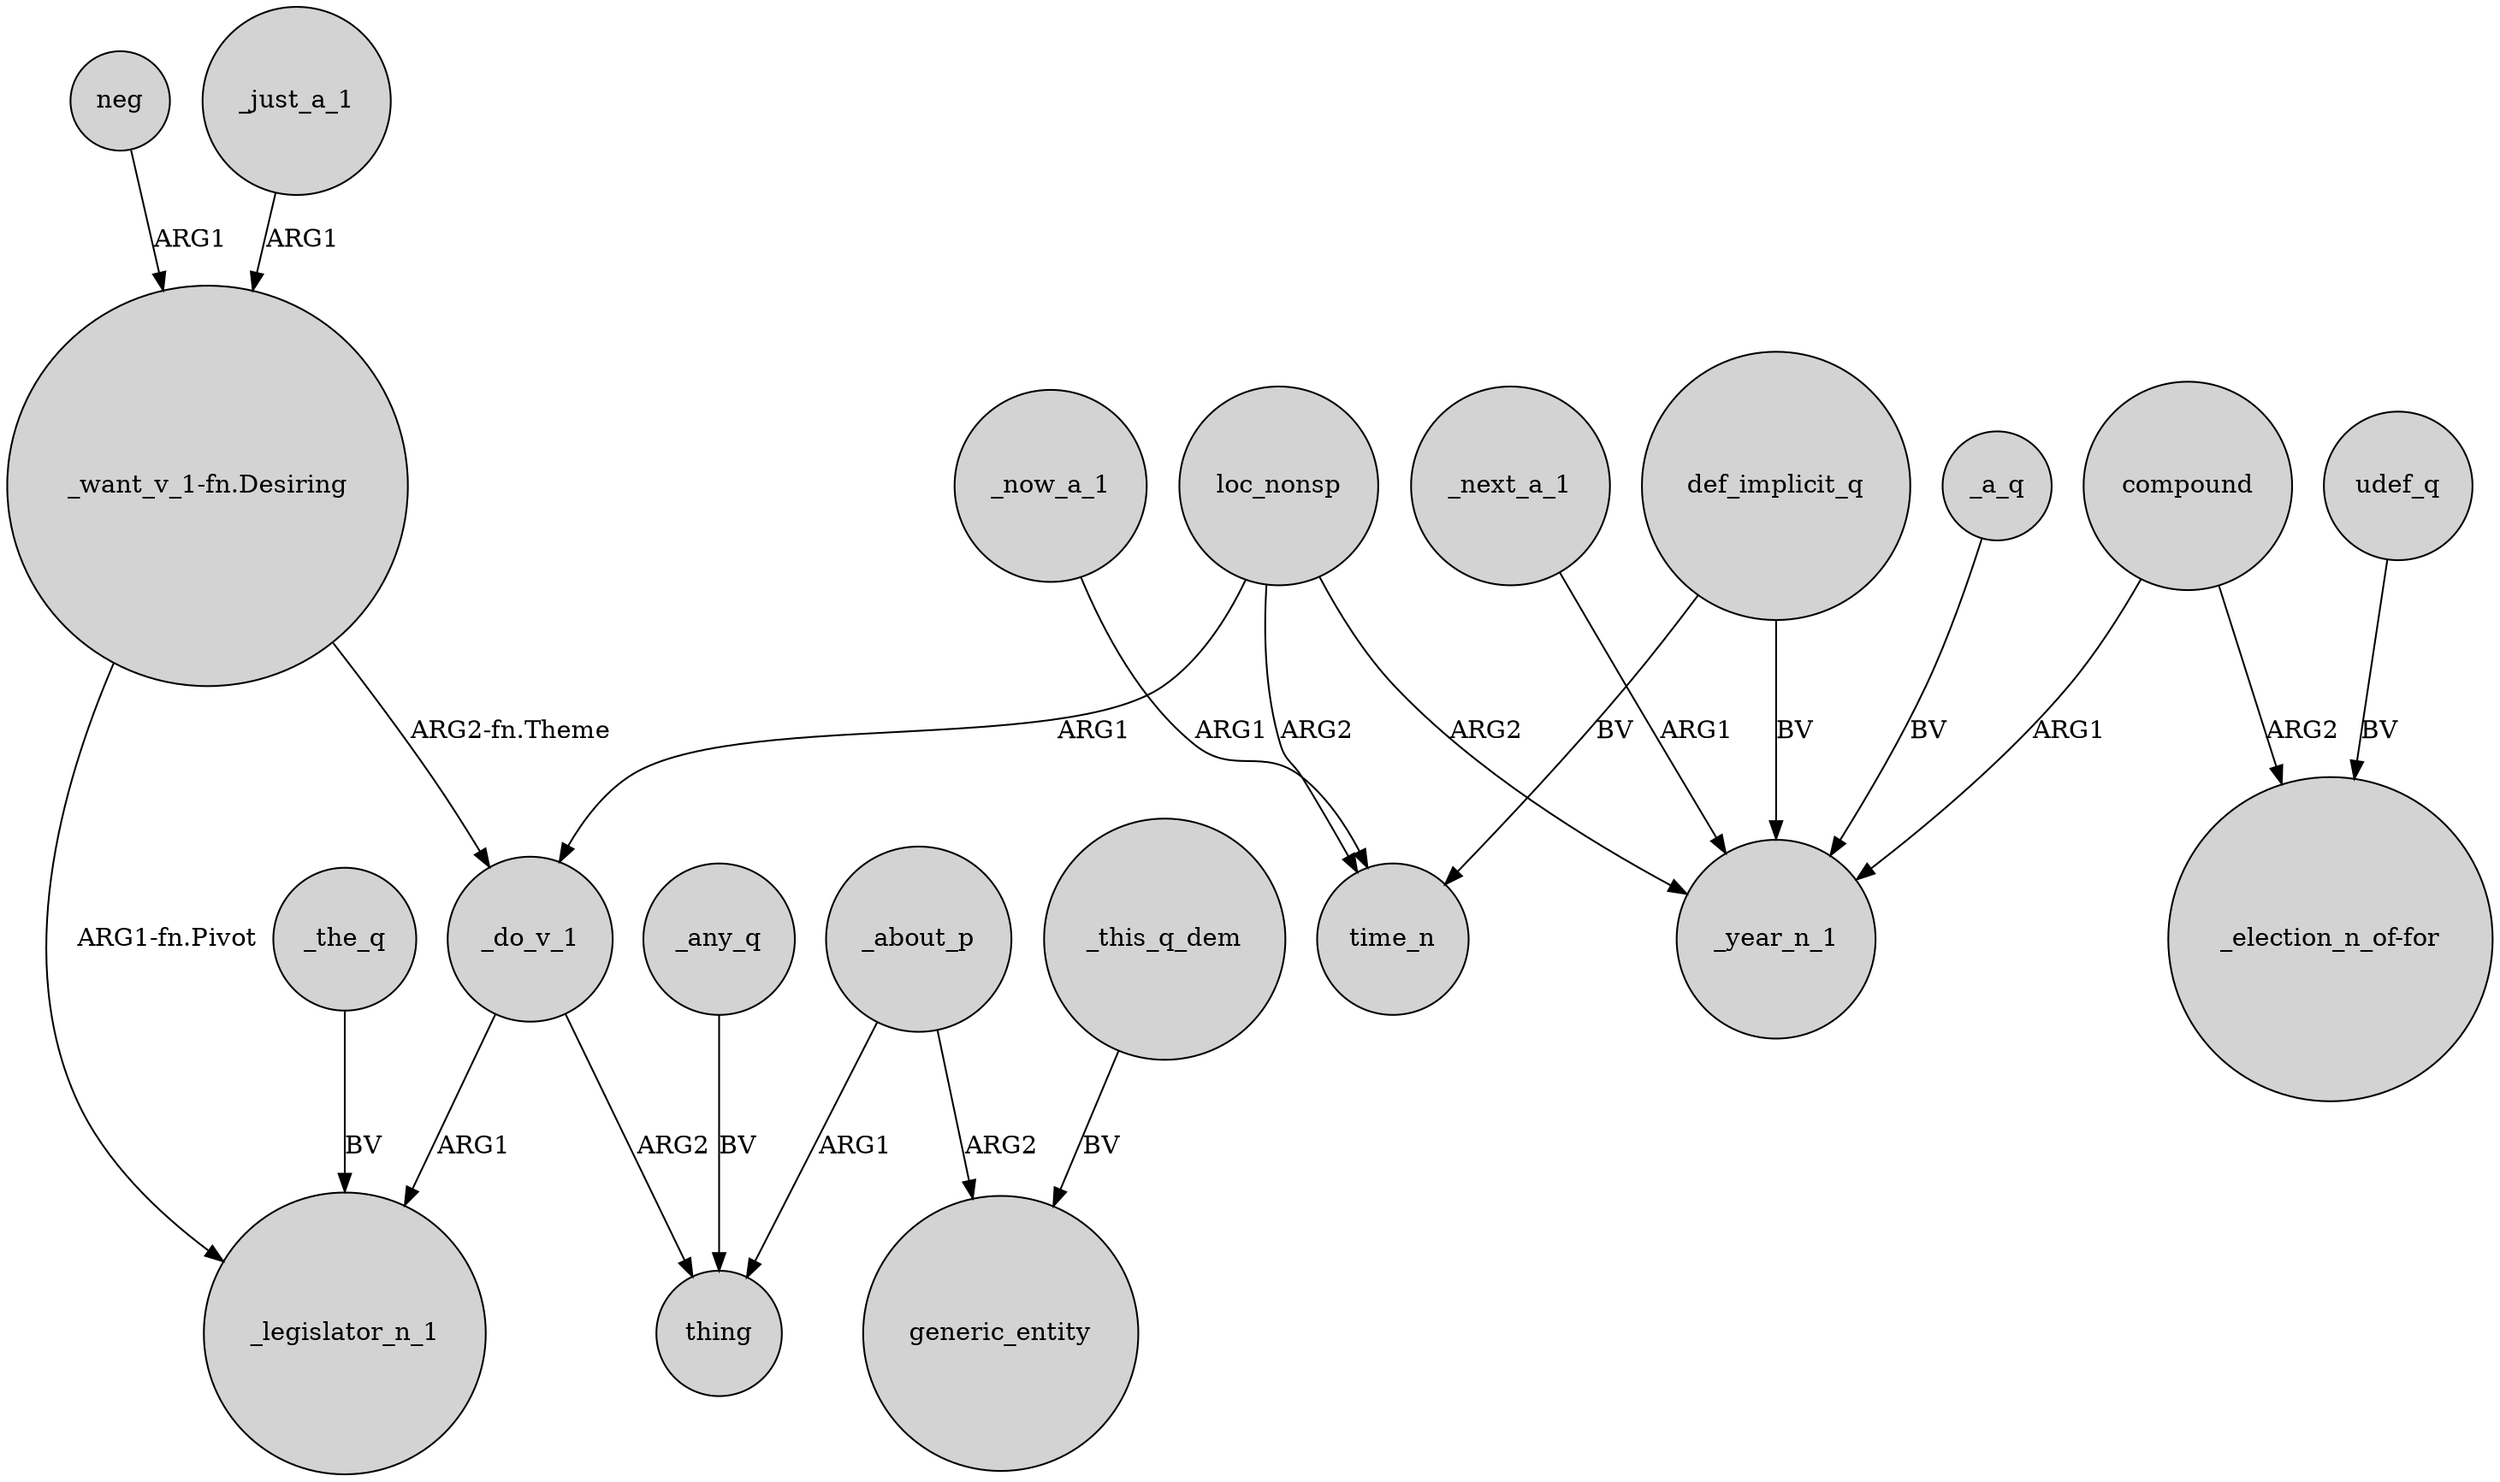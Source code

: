 digraph {
	node [shape=circle style=filled]
	loc_nonsp -> _do_v_1 [label=ARG1]
	"_want_v_1-fn.Desiring" -> _do_v_1 [label="ARG2-fn.Theme"]
	def_implicit_q -> _year_n_1 [label=BV]
	udef_q -> "_election_n_of-for" [label=BV]
	compound -> "_election_n_of-for" [label=ARG2]
	_about_p -> generic_entity [label=ARG2]
	loc_nonsp -> time_n [label=ARG2]
	_this_q_dem -> generic_entity [label=BV]
	_do_v_1 -> _legislator_n_1 [label=ARG1]
	_next_a_1 -> _year_n_1 [label=ARG1]
	_now_a_1 -> time_n [label=ARG1]
	loc_nonsp -> _year_n_1 [label=ARG2]
	"_want_v_1-fn.Desiring" -> _legislator_n_1 [label="ARG1-fn.Pivot"]
	_the_q -> _legislator_n_1 [label=BV]
	_do_v_1 -> thing [label=ARG2]
	_a_q -> _year_n_1 [label=BV]
	_about_p -> thing [label=ARG1]
	compound -> _year_n_1 [label=ARG1]
	neg -> "_want_v_1-fn.Desiring" [label=ARG1]
	_just_a_1 -> "_want_v_1-fn.Desiring" [label=ARG1]
	_any_q -> thing [label=BV]
	def_implicit_q -> time_n [label=BV]
}
